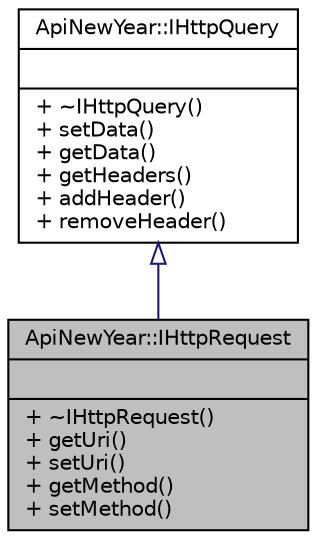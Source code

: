 digraph "ApiNewYear::IHttpRequest"
{
  edge [fontname="Helvetica",fontsize="10",labelfontname="Helvetica",labelfontsize="10"];
  node [fontname="Helvetica",fontsize="10",shape=record];
  Node1 [label="{ApiNewYear::IHttpRequest\n||+ ~IHttpRequest()\l+ getUri()\l+ setUri()\l+ getMethod()\l+ setMethod()\l}",height=0.2,width=0.4,color="black", fillcolor="grey75", style="filled", fontcolor="black"];
  Node2 -> Node1 [dir="back",color="midnightblue",fontsize="10",style="solid",arrowtail="onormal",fontname="Helvetica"];
  Node2 [label="{ApiNewYear::IHttpQuery\n||+ ~IHttpQuery()\l+ setData()\l+ getData()\l+ getHeaders()\l+ addHeader()\l+ removeHeader()\l}",height=0.2,width=0.4,color="black", fillcolor="white", style="filled",URL="$class_api_new_year_1_1_i_http_query.html",tooltip="Base class representing the minimum information needed for each HTTP Query (Request or Response) ..."];
}
